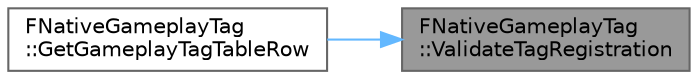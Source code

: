 digraph "FNativeGameplayTag::ValidateTagRegistration"
{
 // INTERACTIVE_SVG=YES
 // LATEX_PDF_SIZE
  bgcolor="transparent";
  edge [fontname=Helvetica,fontsize=10,labelfontname=Helvetica,labelfontsize=10];
  node [fontname=Helvetica,fontsize=10,shape=box,height=0.2,width=0.4];
  rankdir="RL";
  Node1 [id="Node000001",label="FNativeGameplayTag\l::ValidateTagRegistration",height=0.2,width=0.4,color="gray40", fillcolor="grey60", style="filled", fontcolor="black",tooltip=" "];
  Node1 -> Node2 [id="edge1_Node000001_Node000002",dir="back",color="steelblue1",style="solid",tooltip=" "];
  Node2 [id="Node000002",label="FNativeGameplayTag\l::GetGameplayTagTableRow",height=0.2,width=0.4,color="grey40", fillcolor="white", style="filled",URL="$db/d91/classFNativeGameplayTag.html#acdb27a396219d786fca5144216c8a975",tooltip=" "];
}
